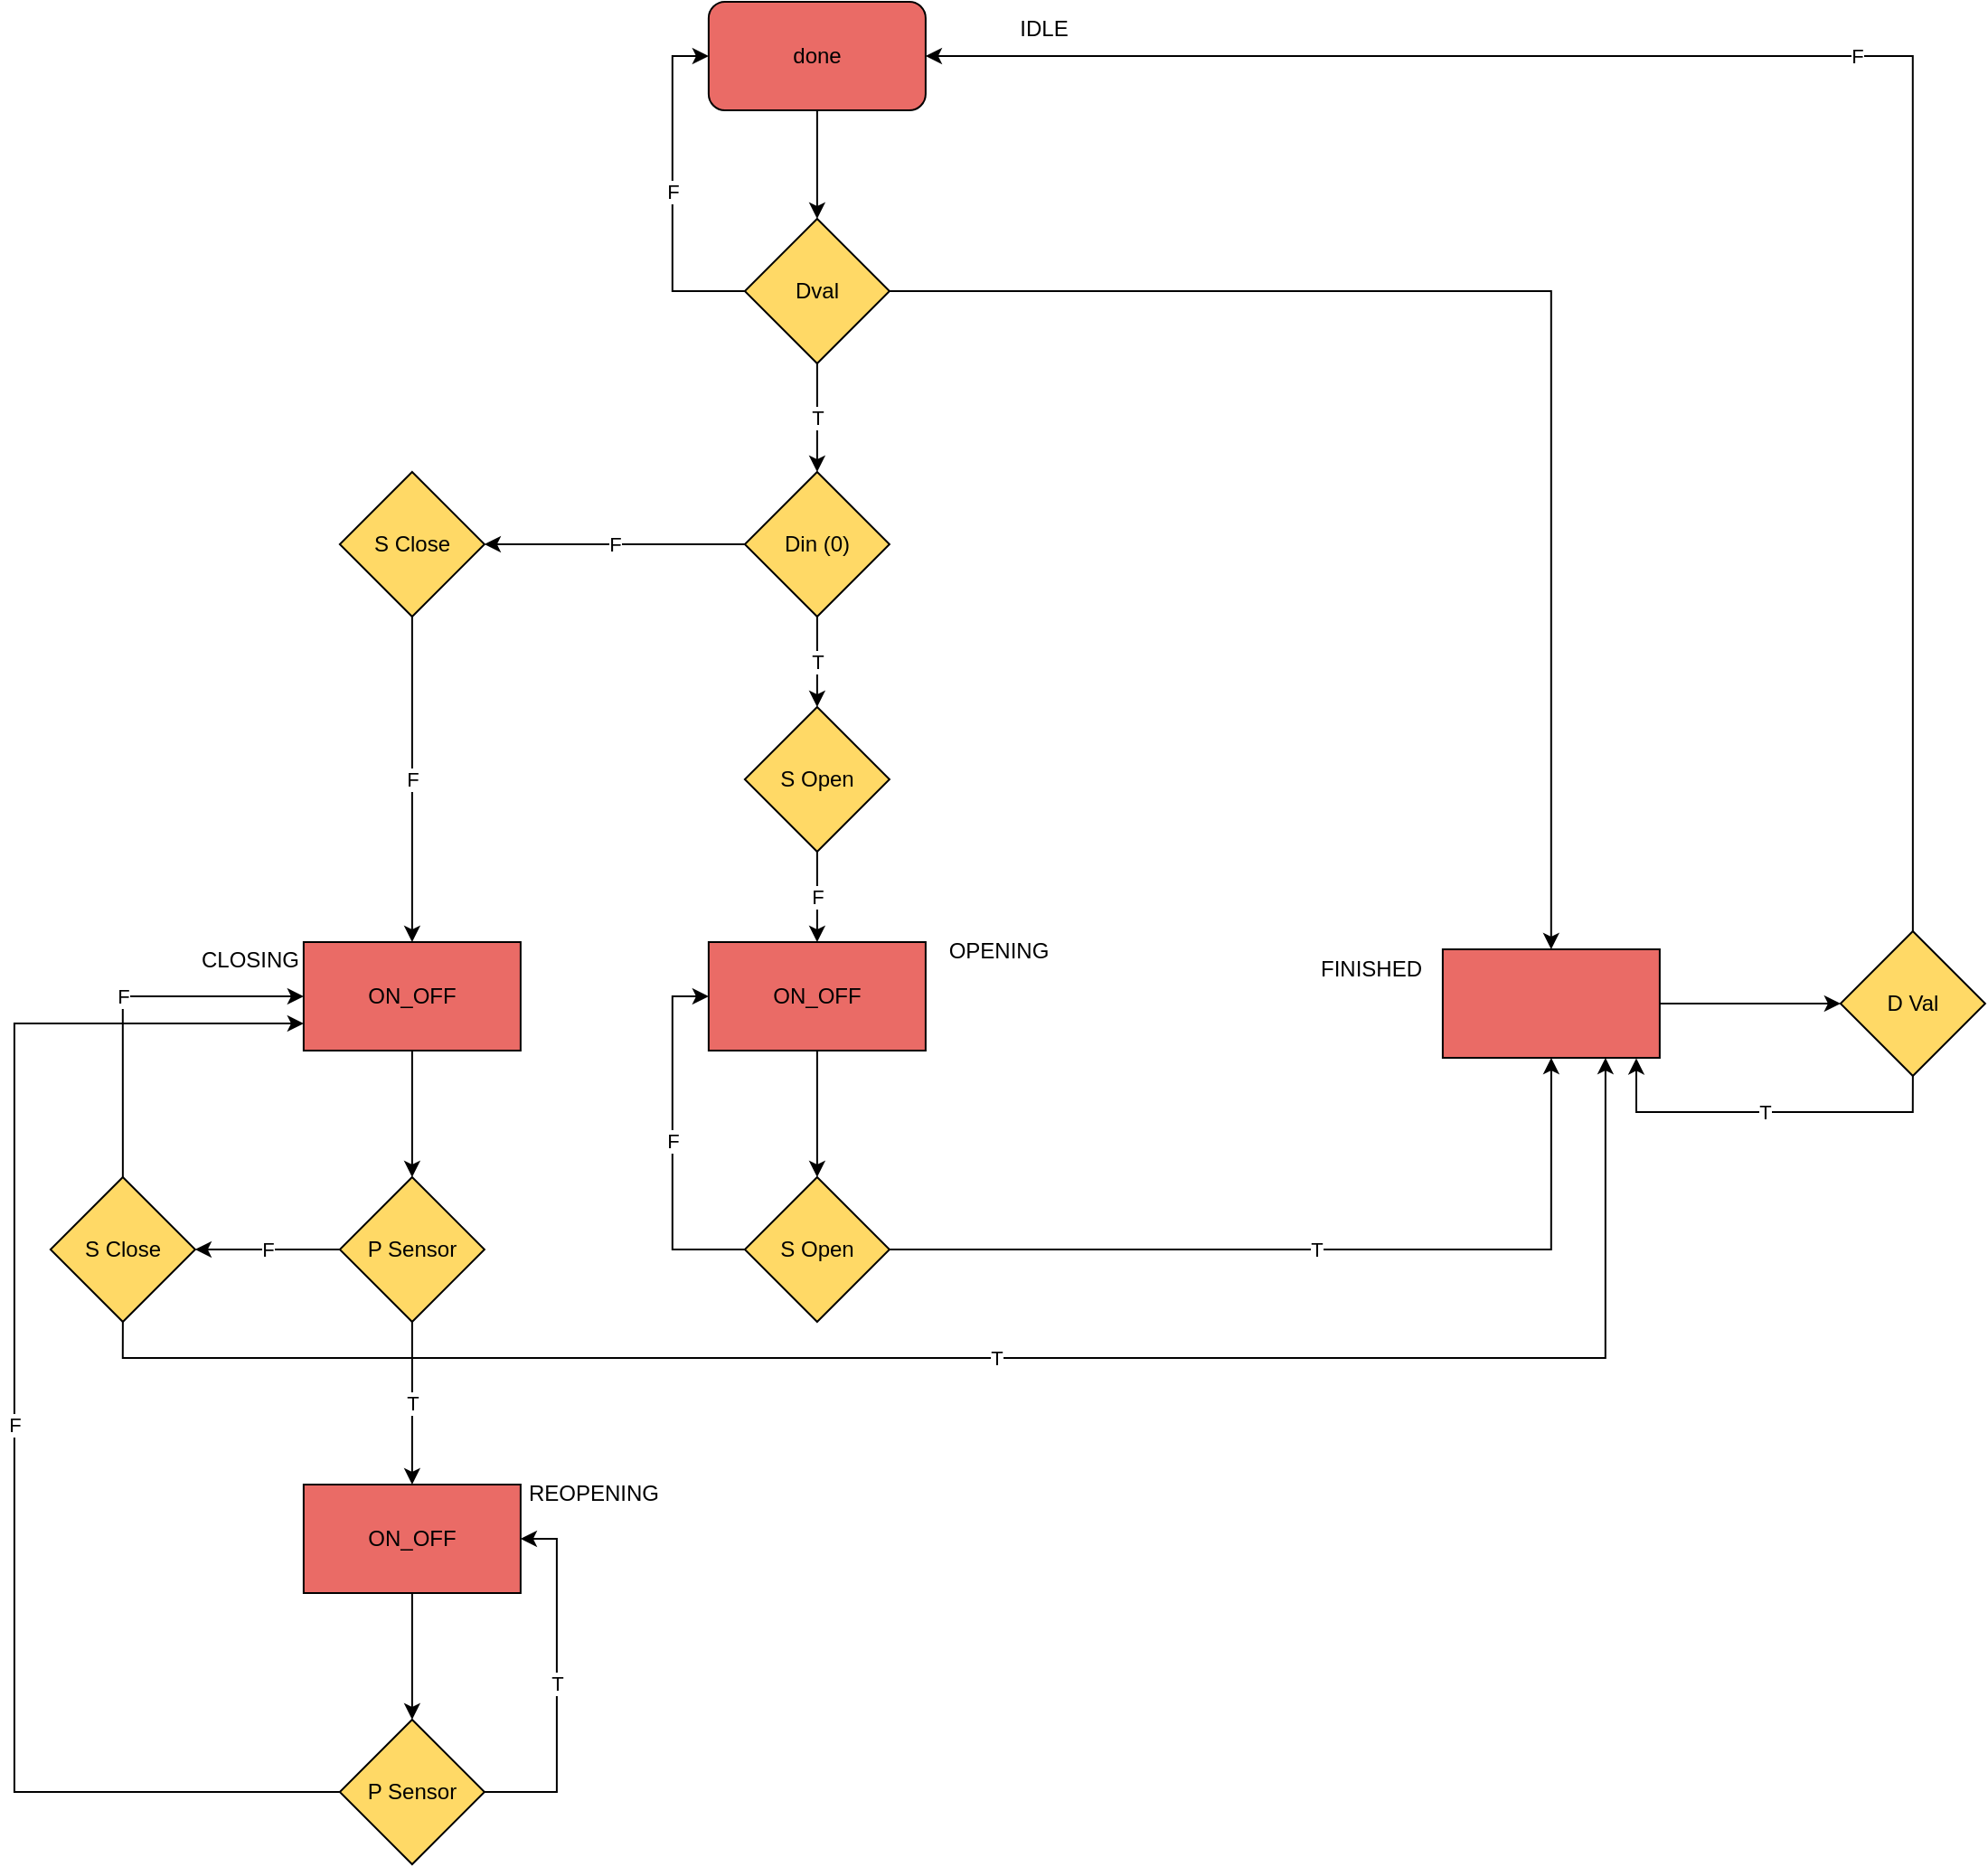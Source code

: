 <mxfile version="21.3.4" type="github">
  <diagram name="Sayfa -1" id="jf2uL1GrSD7yV3nb5oAy">
    <mxGraphModel dx="1518" dy="636" grid="1" gridSize="10" guides="1" tooltips="1" connect="1" arrows="1" fold="1" page="1" pageScale="1" pageWidth="827" pageHeight="1169" math="0" shadow="0">
      <root>
        <mxCell id="0" />
        <mxCell id="1" parent="0" />
        <mxCell id="_p6X3O0XNBbTUfQg8x9l-3" style="edgeStyle=orthogonalEdgeStyle;rounded=0;orthogonalLoop=1;jettySize=auto;html=1;exitX=0.5;exitY=1;exitDx=0;exitDy=0;entryX=0.5;entryY=0;entryDx=0;entryDy=0;" parent="1" source="_p6X3O0XNBbTUfQg8x9l-1" target="_p6X3O0XNBbTUfQg8x9l-2" edge="1">
          <mxGeometry relative="1" as="geometry" />
        </mxCell>
        <mxCell id="_p6X3O0XNBbTUfQg8x9l-1" value="done" style="rounded=1;whiteSpace=wrap;html=1;fillColor=#EA6B66;" parent="1" vertex="1">
          <mxGeometry x="433.94" y="10" width="120" height="60" as="geometry" />
        </mxCell>
        <mxCell id="_p6X3O0XNBbTUfQg8x9l-6" value="T" style="edgeStyle=orthogonalEdgeStyle;rounded=0;orthogonalLoop=1;jettySize=auto;html=1;" parent="1" source="_p6X3O0XNBbTUfQg8x9l-2" target="_p6X3O0XNBbTUfQg8x9l-5" edge="1">
          <mxGeometry relative="1" as="geometry" />
        </mxCell>
        <mxCell id="2C2e768QHSAMI6Cvpqtz-13" value="" style="edgeStyle=orthogonalEdgeStyle;rounded=0;orthogonalLoop=1;jettySize=auto;html=1;" edge="1" parent="1" source="_p6X3O0XNBbTUfQg8x9l-2" target="2C2e768QHSAMI6Cvpqtz-12">
          <mxGeometry relative="1" as="geometry" />
        </mxCell>
        <mxCell id="2C2e768QHSAMI6Cvpqtz-38" value="F" style="edgeStyle=orthogonalEdgeStyle;rounded=0;orthogonalLoop=1;jettySize=auto;html=1;exitX=0;exitY=0.5;exitDx=0;exitDy=0;entryX=0;entryY=0.5;entryDx=0;entryDy=0;" edge="1" parent="1" source="_p6X3O0XNBbTUfQg8x9l-2" target="_p6X3O0XNBbTUfQg8x9l-1">
          <mxGeometry relative="1" as="geometry" />
        </mxCell>
        <mxCell id="_p6X3O0XNBbTUfQg8x9l-2" value="Dval" style="rhombus;whiteSpace=wrap;html=1;fillColor=#FFD966;" parent="1" vertex="1">
          <mxGeometry x="453.94" y="130" width="80" height="80" as="geometry" />
        </mxCell>
        <mxCell id="2C2e768QHSAMI6Cvpqtz-2" value="T" style="edgeStyle=orthogonalEdgeStyle;rounded=0;orthogonalLoop=1;jettySize=auto;html=1;exitX=0.5;exitY=1;exitDx=0;exitDy=0;entryX=0.5;entryY=0;entryDx=0;entryDy=0;" edge="1" parent="1" source="_p6X3O0XNBbTUfQg8x9l-5" target="2C2e768QHSAMI6Cvpqtz-1">
          <mxGeometry relative="1" as="geometry" />
        </mxCell>
        <mxCell id="2C2e768QHSAMI6Cvpqtz-7" value="F" style="edgeStyle=orthogonalEdgeStyle;rounded=0;orthogonalLoop=1;jettySize=auto;html=1;" edge="1" parent="1" source="_p6X3O0XNBbTUfQg8x9l-5" target="2C2e768QHSAMI6Cvpqtz-6">
          <mxGeometry relative="1" as="geometry" />
        </mxCell>
        <mxCell id="_p6X3O0XNBbTUfQg8x9l-5" value="Din (0)" style="rhombus;whiteSpace=wrap;html=1;fillColor=#FFD966;" parent="1" vertex="1">
          <mxGeometry x="453.94" y="270" width="80" height="80" as="geometry" />
        </mxCell>
        <mxCell id="_p6X3O0XNBbTUfQg8x9l-10" value="IDLE" style="text;html=1;align=center;verticalAlign=middle;resizable=0;points=[];autosize=1;strokeColor=none;fillColor=none;" parent="1" vertex="1">
          <mxGeometry x="593.94" y="10" width="50" height="30" as="geometry" />
        </mxCell>
        <mxCell id="_p6X3O0XNBbTUfQg8x9l-15" value="OPENING" style="text;html=1;align=center;verticalAlign=middle;resizable=0;points=[];autosize=1;strokeColor=none;fillColor=none;" parent="1" vertex="1">
          <mxGeometry x="553.94" y="520" width="80" height="30" as="geometry" />
        </mxCell>
        <mxCell id="2C2e768QHSAMI6Cvpqtz-4" value="F" style="edgeStyle=orthogonalEdgeStyle;rounded=0;orthogonalLoop=1;jettySize=auto;html=1;exitX=0.5;exitY=1;exitDx=0;exitDy=0;entryX=0.5;entryY=0;entryDx=0;entryDy=0;" edge="1" parent="1" source="2C2e768QHSAMI6Cvpqtz-1" target="2C2e768QHSAMI6Cvpqtz-3">
          <mxGeometry relative="1" as="geometry" />
        </mxCell>
        <mxCell id="2C2e768QHSAMI6Cvpqtz-1" value="S Open" style="rhombus;whiteSpace=wrap;html=1;fillColor=#FFD966;" vertex="1" parent="1">
          <mxGeometry x="453.94" y="400" width="80" height="80" as="geometry" />
        </mxCell>
        <mxCell id="2C2e768QHSAMI6Cvpqtz-16" value="" style="edgeStyle=orthogonalEdgeStyle;rounded=0;orthogonalLoop=1;jettySize=auto;html=1;" edge="1" parent="1" source="2C2e768QHSAMI6Cvpqtz-3" target="2C2e768QHSAMI6Cvpqtz-15">
          <mxGeometry relative="1" as="geometry" />
        </mxCell>
        <mxCell id="2C2e768QHSAMI6Cvpqtz-3" value="ON_OFF" style="rounded=0;whiteSpace=wrap;html=1;fillColor=#EA6B66;" vertex="1" parent="1">
          <mxGeometry x="433.94" y="530" width="120" height="60" as="geometry" />
        </mxCell>
        <mxCell id="2C2e768QHSAMI6Cvpqtz-10" value="F" style="edgeStyle=orthogonalEdgeStyle;rounded=0;orthogonalLoop=1;jettySize=auto;html=1;" edge="1" parent="1" source="2C2e768QHSAMI6Cvpqtz-6" target="2C2e768QHSAMI6Cvpqtz-9">
          <mxGeometry relative="1" as="geometry" />
        </mxCell>
        <mxCell id="2C2e768QHSAMI6Cvpqtz-6" value="S Close" style="rhombus;whiteSpace=wrap;html=1;fillColor=#FFD966;" vertex="1" parent="1">
          <mxGeometry x="229.94" y="270" width="80" height="80" as="geometry" />
        </mxCell>
        <mxCell id="2C2e768QHSAMI6Cvpqtz-20" value="" style="edgeStyle=orthogonalEdgeStyle;rounded=0;orthogonalLoop=1;jettySize=auto;html=1;" edge="1" parent="1" source="2C2e768QHSAMI6Cvpqtz-9" target="2C2e768QHSAMI6Cvpqtz-19">
          <mxGeometry relative="1" as="geometry" />
        </mxCell>
        <mxCell id="2C2e768QHSAMI6Cvpqtz-9" value="ON_OFF" style="whiteSpace=wrap;html=1;fillColor=#EA6B66;" vertex="1" parent="1">
          <mxGeometry x="209.94" y="530" width="120" height="60" as="geometry" />
        </mxCell>
        <mxCell id="2C2e768QHSAMI6Cvpqtz-11" value="CLOSING" style="text;html=1;align=center;verticalAlign=middle;resizable=0;points=[];autosize=1;strokeColor=none;fillColor=none;" vertex="1" parent="1">
          <mxGeometry x="139.94" y="525" width="80" height="30" as="geometry" />
        </mxCell>
        <mxCell id="2C2e768QHSAMI6Cvpqtz-35" value="" style="edgeStyle=orthogonalEdgeStyle;rounded=0;orthogonalLoop=1;jettySize=auto;html=1;" edge="1" parent="1" source="2C2e768QHSAMI6Cvpqtz-12" target="2C2e768QHSAMI6Cvpqtz-34">
          <mxGeometry relative="1" as="geometry" />
        </mxCell>
        <mxCell id="2C2e768QHSAMI6Cvpqtz-12" value="" style="whiteSpace=wrap;html=1;fillColor=#EA6B66;" vertex="1" parent="1">
          <mxGeometry x="839.94" y="534" width="120" height="60" as="geometry" />
        </mxCell>
        <mxCell id="2C2e768QHSAMI6Cvpqtz-14" value="FINISHED" style="text;html=1;align=center;verticalAlign=middle;resizable=0;points=[];autosize=1;strokeColor=none;fillColor=none;" vertex="1" parent="1">
          <mxGeometry x="759.94" y="530" width="80" height="30" as="geometry" />
        </mxCell>
        <mxCell id="2C2e768QHSAMI6Cvpqtz-17" value="T" style="edgeStyle=orthogonalEdgeStyle;rounded=0;orthogonalLoop=1;jettySize=auto;html=1;exitX=1;exitY=0.5;exitDx=0;exitDy=0;entryX=0.5;entryY=1;entryDx=0;entryDy=0;" edge="1" parent="1" source="2C2e768QHSAMI6Cvpqtz-15" target="2C2e768QHSAMI6Cvpqtz-12">
          <mxGeometry relative="1" as="geometry">
            <mxPoint x="899.94" y="600" as="targetPoint" />
          </mxGeometry>
        </mxCell>
        <mxCell id="2C2e768QHSAMI6Cvpqtz-18" value="F" style="edgeStyle=orthogonalEdgeStyle;rounded=0;orthogonalLoop=1;jettySize=auto;html=1;exitX=0;exitY=0.5;exitDx=0;exitDy=0;entryX=0;entryY=0.5;entryDx=0;entryDy=0;" edge="1" parent="1" source="2C2e768QHSAMI6Cvpqtz-15" target="2C2e768QHSAMI6Cvpqtz-3">
          <mxGeometry relative="1" as="geometry" />
        </mxCell>
        <mxCell id="2C2e768QHSAMI6Cvpqtz-15" value="S Open" style="rhombus;whiteSpace=wrap;html=1;rounded=0;fillColor=#FFD966;" vertex="1" parent="1">
          <mxGeometry x="453.94" y="660" width="80" height="80" as="geometry" />
        </mxCell>
        <mxCell id="2C2e768QHSAMI6Cvpqtz-22" value="T" style="edgeStyle=orthogonalEdgeStyle;rounded=0;orthogonalLoop=1;jettySize=auto;html=1;" edge="1" parent="1" source="2C2e768QHSAMI6Cvpqtz-19" target="2C2e768QHSAMI6Cvpqtz-21">
          <mxGeometry relative="1" as="geometry" />
        </mxCell>
        <mxCell id="2C2e768QHSAMI6Cvpqtz-25" value="F" style="edgeStyle=orthogonalEdgeStyle;rounded=0;orthogonalLoop=1;jettySize=auto;html=1;" edge="1" parent="1" source="2C2e768QHSAMI6Cvpqtz-19" target="2C2e768QHSAMI6Cvpqtz-24">
          <mxGeometry relative="1" as="geometry" />
        </mxCell>
        <mxCell id="2C2e768QHSAMI6Cvpqtz-19" value="P Sensor" style="rhombus;whiteSpace=wrap;html=1;fillColor=#FFD966;" vertex="1" parent="1">
          <mxGeometry x="229.94" y="660" width="80" height="80" as="geometry" />
        </mxCell>
        <mxCell id="2C2e768QHSAMI6Cvpqtz-29" value="" style="edgeStyle=orthogonalEdgeStyle;rounded=0;orthogonalLoop=1;jettySize=auto;html=1;" edge="1" parent="1" source="2C2e768QHSAMI6Cvpqtz-21" target="2C2e768QHSAMI6Cvpqtz-28">
          <mxGeometry relative="1" as="geometry" />
        </mxCell>
        <mxCell id="2C2e768QHSAMI6Cvpqtz-21" value="ON_OFF" style="whiteSpace=wrap;html=1;fillColor=#EA6B66;" vertex="1" parent="1">
          <mxGeometry x="209.94" y="830" width="120" height="60" as="geometry" />
        </mxCell>
        <mxCell id="2C2e768QHSAMI6Cvpqtz-23" value="REOPENING" style="text;html=1;align=center;verticalAlign=middle;resizable=0;points=[];autosize=1;strokeColor=none;fillColor=none;" vertex="1" parent="1">
          <mxGeometry x="319.94" y="820" width="100" height="30" as="geometry" />
        </mxCell>
        <mxCell id="2C2e768QHSAMI6Cvpqtz-26" value="F" style="edgeStyle=orthogonalEdgeStyle;rounded=0;orthogonalLoop=1;jettySize=auto;html=1;exitX=0.5;exitY=0;exitDx=0;exitDy=0;entryX=0;entryY=0.5;entryDx=0;entryDy=0;" edge="1" parent="1" source="2C2e768QHSAMI6Cvpqtz-24" target="2C2e768QHSAMI6Cvpqtz-9">
          <mxGeometry relative="1" as="geometry" />
        </mxCell>
        <mxCell id="2C2e768QHSAMI6Cvpqtz-27" value="T" style="edgeStyle=orthogonalEdgeStyle;rounded=0;orthogonalLoop=1;jettySize=auto;html=1;exitX=0.5;exitY=1;exitDx=0;exitDy=0;entryX=0.75;entryY=1;entryDx=0;entryDy=0;" edge="1" parent="1" source="2C2e768QHSAMI6Cvpqtz-24" target="2C2e768QHSAMI6Cvpqtz-12">
          <mxGeometry relative="1" as="geometry">
            <Array as="points">
              <mxPoint x="109.94" y="760" />
              <mxPoint x="929.94" y="760" />
            </Array>
          </mxGeometry>
        </mxCell>
        <mxCell id="2C2e768QHSAMI6Cvpqtz-24" value="S Close" style="rhombus;whiteSpace=wrap;html=1;fillColor=#FFD966;" vertex="1" parent="1">
          <mxGeometry x="69.94" y="660" width="80" height="80" as="geometry" />
        </mxCell>
        <mxCell id="2C2e768QHSAMI6Cvpqtz-30" value="F" style="edgeStyle=orthogonalEdgeStyle;rounded=0;orthogonalLoop=1;jettySize=auto;html=1;exitX=0;exitY=0.5;exitDx=0;exitDy=0;entryX=0;entryY=0.75;entryDx=0;entryDy=0;" edge="1" parent="1" source="2C2e768QHSAMI6Cvpqtz-28" target="2C2e768QHSAMI6Cvpqtz-9">
          <mxGeometry relative="1" as="geometry">
            <mxPoint x="169.94" y="610" as="targetPoint" />
            <Array as="points">
              <mxPoint x="49.94" y="1000" />
              <mxPoint x="49.94" y="575" />
            </Array>
          </mxGeometry>
        </mxCell>
        <mxCell id="2C2e768QHSAMI6Cvpqtz-31" value="T" style="edgeStyle=orthogonalEdgeStyle;rounded=0;orthogonalLoop=1;jettySize=auto;html=1;exitX=1;exitY=0.5;exitDx=0;exitDy=0;entryX=1;entryY=0.5;entryDx=0;entryDy=0;" edge="1" parent="1" source="2C2e768QHSAMI6Cvpqtz-28" target="2C2e768QHSAMI6Cvpqtz-21">
          <mxGeometry relative="1" as="geometry">
            <Array as="points">
              <mxPoint x="349.94" y="1000" />
              <mxPoint x="349.94" y="860" />
            </Array>
          </mxGeometry>
        </mxCell>
        <mxCell id="2C2e768QHSAMI6Cvpqtz-28" value="P Sensor" style="rhombus;whiteSpace=wrap;html=1;fillColor=#FFD966;" vertex="1" parent="1">
          <mxGeometry x="229.94" y="960" width="80" height="80" as="geometry" />
        </mxCell>
        <mxCell id="2C2e768QHSAMI6Cvpqtz-36" value="F" style="edgeStyle=orthogonalEdgeStyle;rounded=0;orthogonalLoop=1;jettySize=auto;html=1;exitX=0.5;exitY=0;exitDx=0;exitDy=0;entryX=1;entryY=0.5;entryDx=0;entryDy=0;" edge="1" parent="1" source="2C2e768QHSAMI6Cvpqtz-34" target="_p6X3O0XNBbTUfQg8x9l-1">
          <mxGeometry relative="1" as="geometry" />
        </mxCell>
        <mxCell id="2C2e768QHSAMI6Cvpqtz-37" value="T" style="edgeStyle=orthogonalEdgeStyle;rounded=0;orthogonalLoop=1;jettySize=auto;html=1;exitX=0.5;exitY=1;exitDx=0;exitDy=0;entryX=0.892;entryY=1.004;entryDx=0;entryDy=0;entryPerimeter=0;" edge="1" parent="1" source="2C2e768QHSAMI6Cvpqtz-34" target="2C2e768QHSAMI6Cvpqtz-12">
          <mxGeometry relative="1" as="geometry" />
        </mxCell>
        <mxCell id="2C2e768QHSAMI6Cvpqtz-34" value="D Val" style="rhombus;whiteSpace=wrap;html=1;fillColor=#FFD966;" vertex="1" parent="1">
          <mxGeometry x="1059.94" y="524" width="80" height="80" as="geometry" />
        </mxCell>
      </root>
    </mxGraphModel>
  </diagram>
</mxfile>
